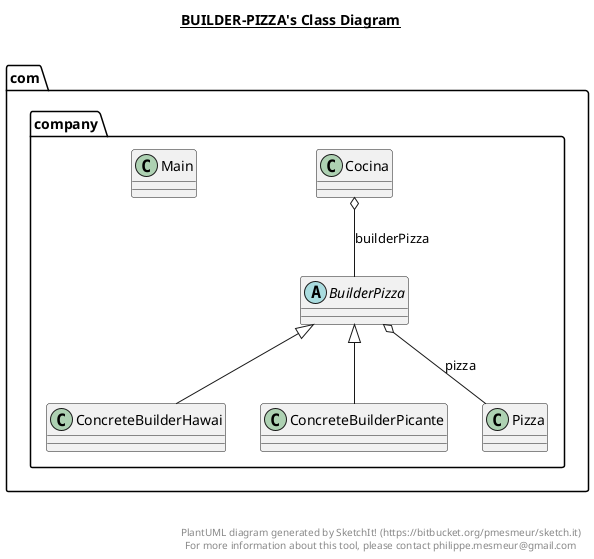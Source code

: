 @startuml

title __BUILDER-PIZZA's Class Diagram__\n

  namespace com.company {
    abstract class com.company.BuilderPizza {
    }
  }
  

  namespace com.company {
    class com.company.Cocina {
    }
  }
  

  namespace com.company {
    class com.company.ConcreteBuilderHawai {
    }
  }
  

  namespace com.company {
    class com.company.ConcreteBuilderPicante {
    }
  }
  

  namespace com.company {
    class com.company.Main {
    }
  }
  

  namespace com.company {
    class com.company.Pizza {
    }
  }
  

  com.company.BuilderPizza o-- com.company.Pizza : pizza
  com.company.Cocina o-- com.company.BuilderPizza : builderPizza
  com.company.ConcreteBuilderHawai -up-|> com.company.BuilderPizza
  com.company.ConcreteBuilderPicante -up-|> com.company.BuilderPizza


right footer


PlantUML diagram generated by SketchIt! (https://bitbucket.org/pmesmeur/sketch.it)
For more information about this tool, please contact philippe.mesmeur@gmail.com
endfooter

@enduml
